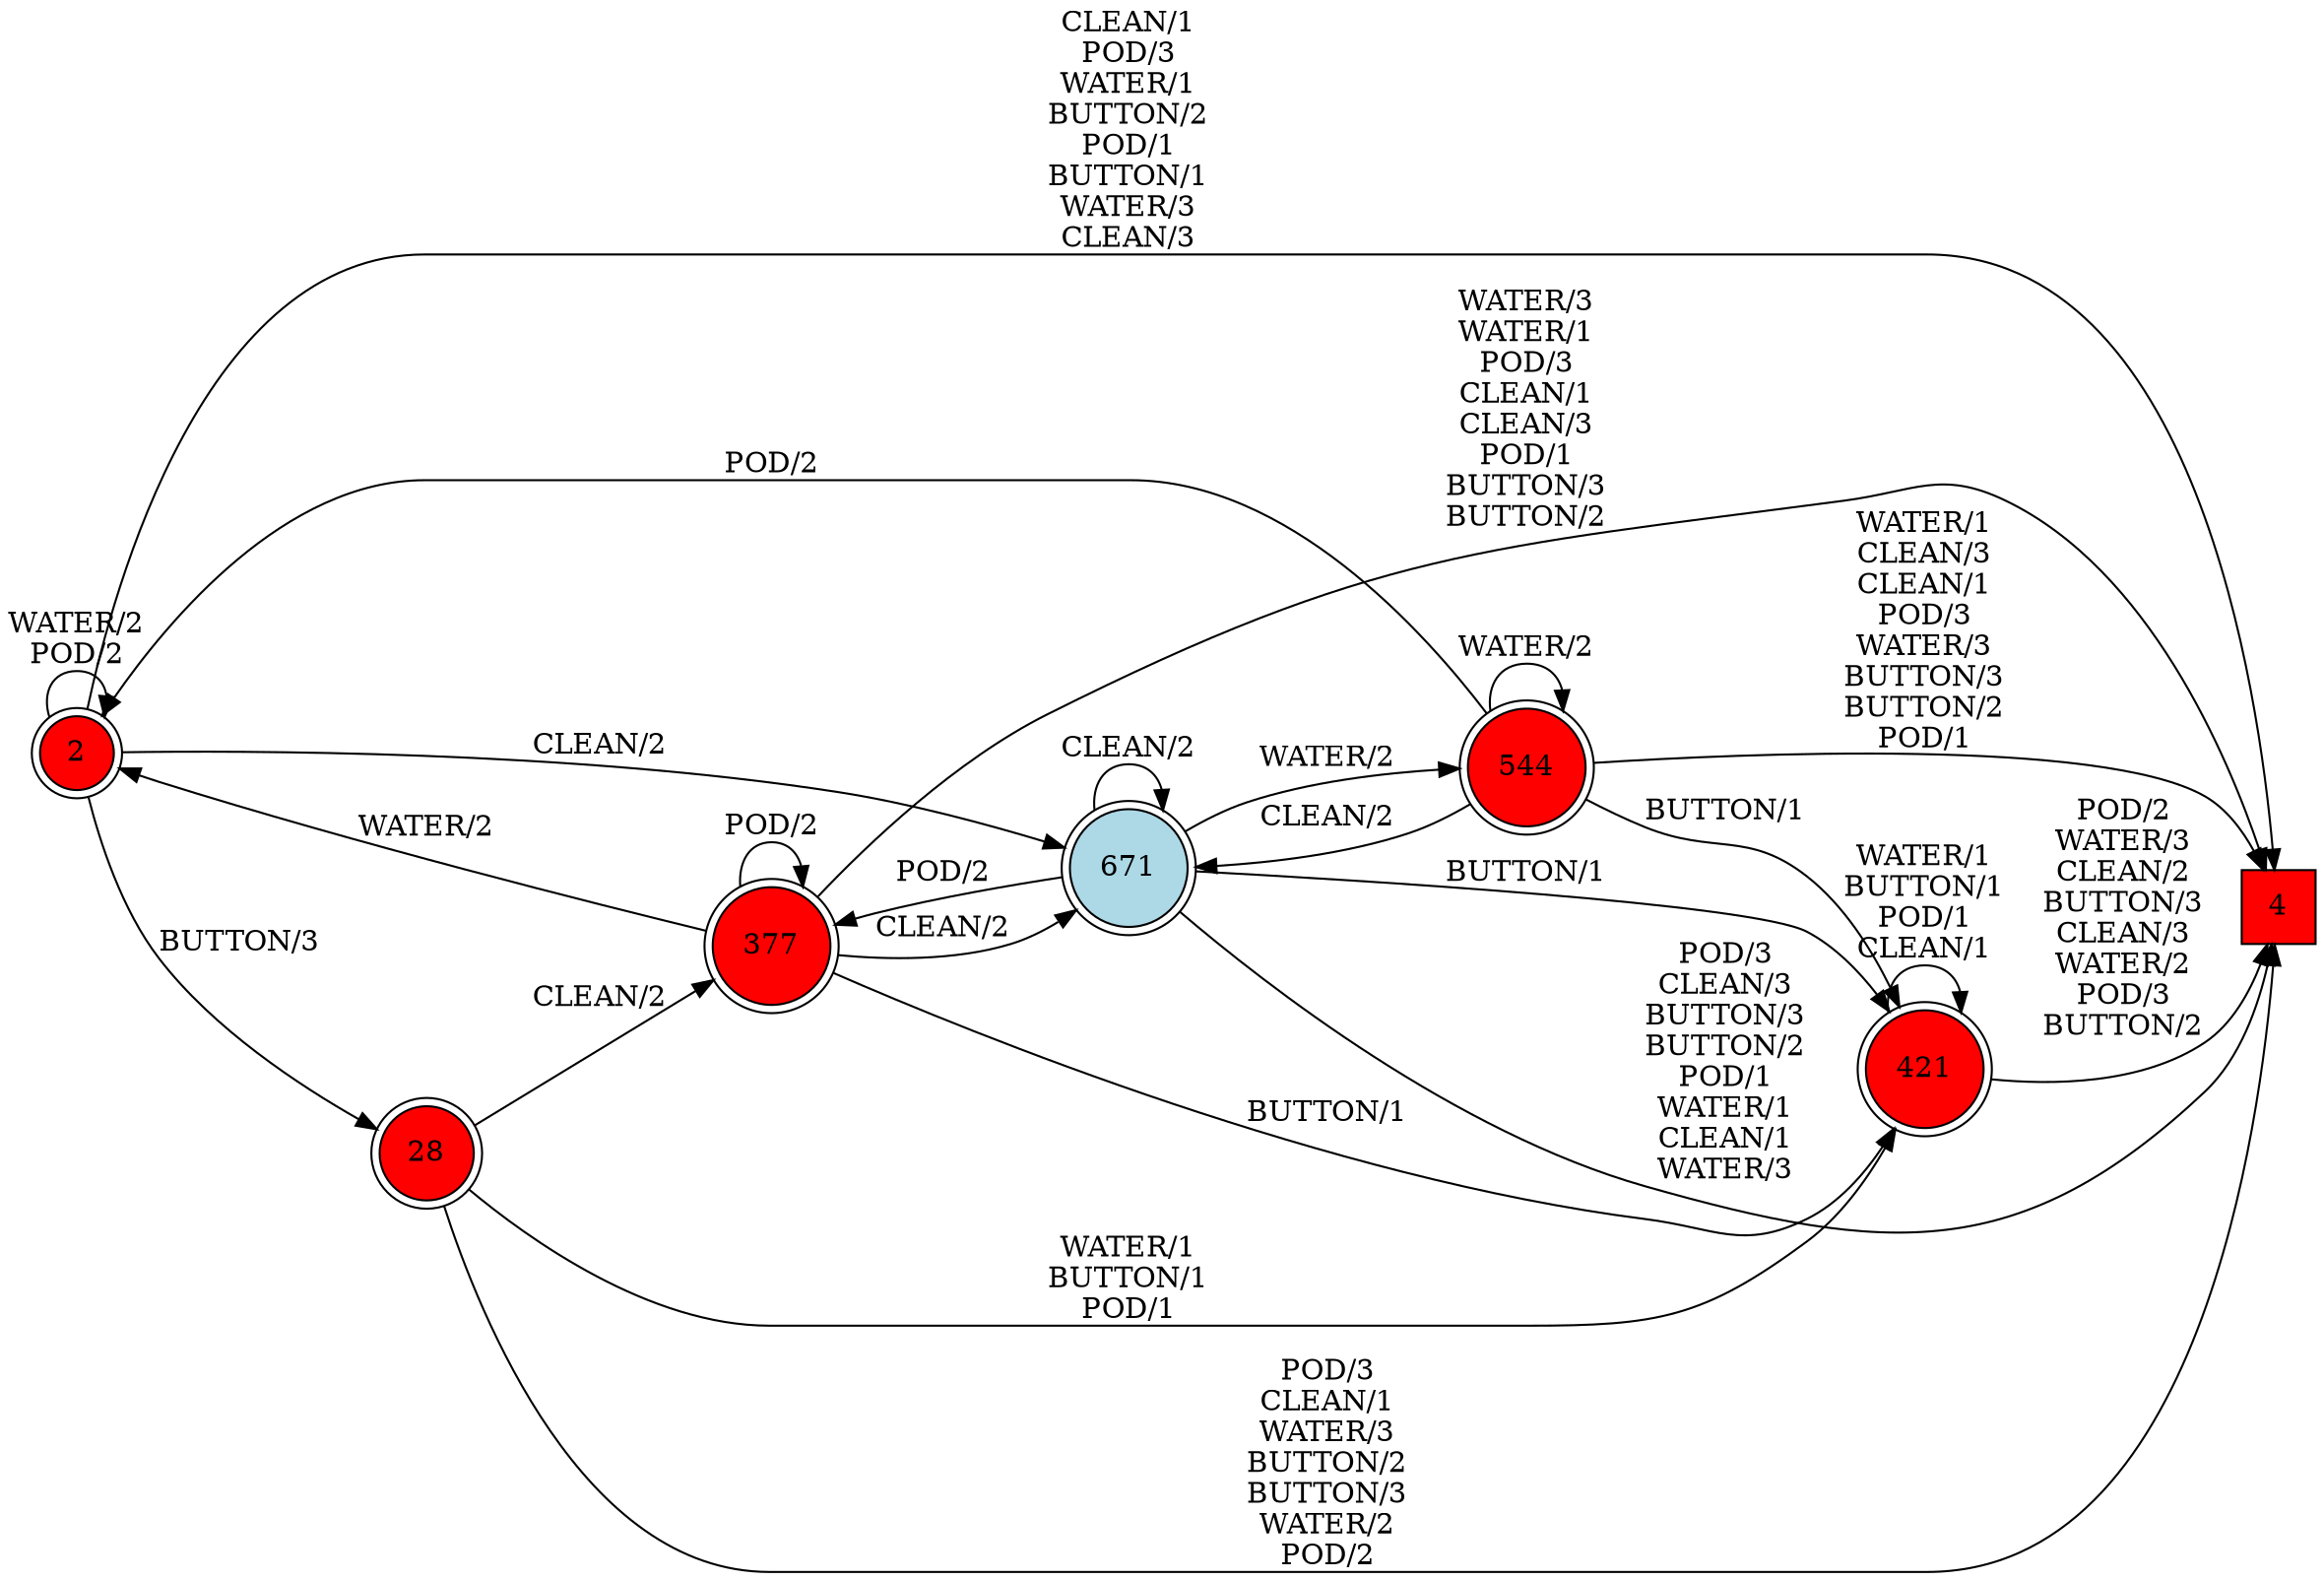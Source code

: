 digraph G {
  rankdir=LR;
  node [shape=circle, style=filled, fillcolor=white];
  "2" [fillcolor=red, shape=doublecircle];
  "4" [fillcolor=red, shape=square];
  "28" [fillcolor=red, shape=doublecircle];
  "377" [fillcolor=red, shape=doublecircle];
  "421" [fillcolor=red, shape=doublecircle];
  "544" [fillcolor=red, shape=doublecircle];
  "671" [isInitial=True, fillcolor=lightblue, shape=doublecircle];
  "2" -> "28" [label="BUTTON/3"];
  "2" -> "4" [label="CLEAN/1\nPOD/3\nWATER/1\nBUTTON/2\nPOD/1\nBUTTON/1\nWATER/3\nCLEAN/3"];
  "2" -> "671" [label="CLEAN/2"];
  "2" -> "2" [label="WATER/2\nPOD/2"];
  "28" -> "4" [label="POD/3\nCLEAN/1\nWATER/3\nBUTTON/2\nBUTTON/3\nWATER/2\nPOD/2"];
  "28" -> "421" [label="WATER/1\nBUTTON/1\nPOD/1"];
  "28" -> "377" [label="CLEAN/2"];
  "377" -> "4" [label="WATER/3\nWATER/1\nPOD/3\nCLEAN/1\nCLEAN/3\nPOD/1\nBUTTON/3\nBUTTON/2"];
  "377" -> "671" [label="CLEAN/2"];
  "377" -> "377" [label="POD/2"];
  "377" -> "2" [label="WATER/2"];
  "377" -> "421" [label="BUTTON/1"];
  "421" -> "4" [label="POD/2\nWATER/3\nCLEAN/2\nBUTTON/3\nCLEAN/3\nWATER/2\nPOD/3\nBUTTON/2"];
  "421" -> "421" [label="WATER/1\nBUTTON/1\nPOD/1\nCLEAN/1"];
  "544" -> "2" [label="POD/2"];
  "544" -> "4" [label="WATER/1\nCLEAN/3\nCLEAN/1\nPOD/3\nWATER/3\nBUTTON/3\nBUTTON/2\nPOD/1"];
  "544" -> "544" [label="WATER/2"];
  "544" -> "671" [label="CLEAN/2"];
  "544" -> "421" [label="BUTTON/1"];
  "671" -> "4" [label="POD/3\nCLEAN/3\nBUTTON/3\nBUTTON/2\nPOD/1\nWATER/1\nCLEAN/1\nWATER/3"];
  "671" -> "671" [label="CLEAN/2"];
  "671" -> "544" [label="WATER/2"];
  "671" -> "377" [label="POD/2"];
  "671" -> "421" [label="BUTTON/1"];
}